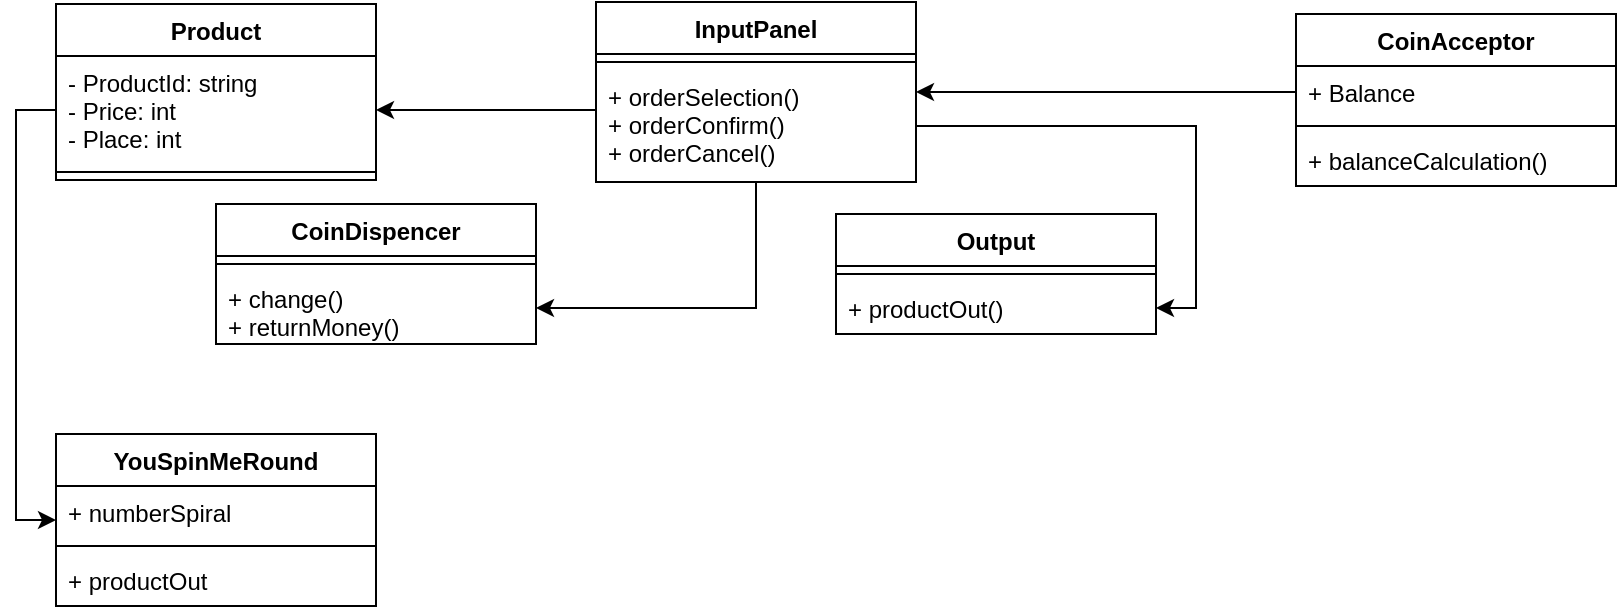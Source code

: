 <mxfile version="13.9.7" type="github">
  <diagram id="C5RBs43oDa-KdzZeNtuy" name="Page-1">
    <mxGraphModel dx="1171" dy="668" grid="1" gridSize="10" guides="1" tooltips="1" connect="1" arrows="1" fold="1" page="1" pageScale="1" pageWidth="1169" pageHeight="827" math="0" shadow="0">
      <root>
        <mxCell id="WIyWlLk6GJQsqaUBKTNV-0" />
        <mxCell id="WIyWlLk6GJQsqaUBKTNV-1" parent="WIyWlLk6GJQsqaUBKTNV-0" />
        <mxCell id="UWPIel1p9HqbVAjLbURP-1" value="Product" style="swimlane;fontStyle=1;align=center;verticalAlign=top;childLayout=stackLayout;horizontal=1;startSize=26;horizontalStack=0;resizeParent=1;resizeParentMax=0;resizeLast=0;collapsible=1;marginBottom=0;shadow=0;" parent="WIyWlLk6GJQsqaUBKTNV-1" vertex="1">
          <mxGeometry x="200" y="75" width="160" height="88" as="geometry" />
        </mxCell>
        <mxCell id="UWPIel1p9HqbVAjLbURP-2" value="- ProductId: string&#xa;- Price: int&#xa;- Place: int" style="text;strokeColor=none;fillColor=none;align=left;verticalAlign=top;spacingLeft=4;spacingRight=4;overflow=hidden;rotatable=0;points=[[0,0.5],[1,0.5]];portConstraint=eastwest;shadow=0;" parent="UWPIel1p9HqbVAjLbURP-1" vertex="1">
          <mxGeometry y="26" width="160" height="54" as="geometry" />
        </mxCell>
        <mxCell id="UWPIel1p9HqbVAjLbURP-3" value="" style="line;strokeWidth=1;fillColor=none;align=left;verticalAlign=middle;spacingTop=-1;spacingLeft=3;spacingRight=3;rotatable=0;labelPosition=right;points=[];portConstraint=eastwest;shadow=0;" parent="UWPIel1p9HqbVAjLbURP-1" vertex="1">
          <mxGeometry y="80" width="160" height="8" as="geometry" />
        </mxCell>
        <mxCell id="U9U5wnXNrU52PFbd3Pyl-5" style="edgeStyle=orthogonalEdgeStyle;rounded=0;orthogonalLoop=1;jettySize=auto;html=1;entryX=1;entryY=0.5;entryDx=0;entryDy=0;" edge="1" parent="WIyWlLk6GJQsqaUBKTNV-1" source="UWPIel1p9HqbVAjLbURP-21" target="UWPIel1p9HqbVAjLbURP-71">
          <mxGeometry relative="1" as="geometry" />
        </mxCell>
        <mxCell id="UWPIel1p9HqbVAjLbURP-21" value="InputPanel" style="swimlane;fontStyle=1;align=center;verticalAlign=top;childLayout=stackLayout;horizontal=1;startSize=26;horizontalStack=0;resizeParent=1;resizeParentMax=0;resizeLast=0;collapsible=1;marginBottom=0;shadow=0;" parent="WIyWlLk6GJQsqaUBKTNV-1" vertex="1">
          <mxGeometry x="470" y="74" width="160" height="90" as="geometry" />
        </mxCell>
        <mxCell id="UWPIel1p9HqbVAjLbURP-23" value="" style="line;strokeWidth=1;fillColor=none;align=left;verticalAlign=middle;spacingTop=-1;spacingLeft=3;spacingRight=3;rotatable=0;labelPosition=right;points=[];portConstraint=eastwest;shadow=0;" parent="UWPIel1p9HqbVAjLbURP-21" vertex="1">
          <mxGeometry y="26" width="160" height="8" as="geometry" />
        </mxCell>
        <mxCell id="UWPIel1p9HqbVAjLbURP-24" value="+ orderSelection()&#xa;+ orderConfirm()&#xa;+ orderCancel()" style="text;strokeColor=none;fillColor=none;align=left;verticalAlign=top;spacingLeft=4;spacingRight=4;overflow=hidden;rotatable=0;points=[[0,0.5],[1,0.5]];portConstraint=eastwest;shadow=0;" parent="UWPIel1p9HqbVAjLbURP-21" vertex="1">
          <mxGeometry y="34" width="160" height="56" as="geometry" />
        </mxCell>
        <mxCell id="UWPIel1p9HqbVAjLbURP-25" value="CoinAcceptor" style="swimlane;fontStyle=1;align=center;verticalAlign=top;childLayout=stackLayout;horizontal=1;startSize=26;horizontalStack=0;resizeParent=1;resizeParentMax=0;resizeLast=0;collapsible=1;marginBottom=0;shadow=0;" parent="WIyWlLk6GJQsqaUBKTNV-1" vertex="1">
          <mxGeometry x="820" y="80" width="160" height="86" as="geometry" />
        </mxCell>
        <mxCell id="UWPIel1p9HqbVAjLbURP-26" value="+ Balance" style="text;strokeColor=none;fillColor=none;align=left;verticalAlign=top;spacingLeft=4;spacingRight=4;overflow=hidden;rotatable=0;points=[[0,0.5],[1,0.5]];portConstraint=eastwest;shadow=0;" parent="UWPIel1p9HqbVAjLbURP-25" vertex="1">
          <mxGeometry y="26" width="160" height="26" as="geometry" />
        </mxCell>
        <mxCell id="UWPIel1p9HqbVAjLbURP-27" value="" style="line;strokeWidth=1;fillColor=none;align=left;verticalAlign=middle;spacingTop=-1;spacingLeft=3;spacingRight=3;rotatable=0;labelPosition=right;points=[];portConstraint=eastwest;shadow=0;" parent="UWPIel1p9HqbVAjLbURP-25" vertex="1">
          <mxGeometry y="52" width="160" height="8" as="geometry" />
        </mxCell>
        <mxCell id="UWPIel1p9HqbVAjLbURP-28" value="+ balanceCalculation()" style="text;strokeColor=none;fillColor=none;align=left;verticalAlign=top;spacingLeft=4;spacingRight=4;overflow=hidden;rotatable=0;points=[[0,0.5],[1,0.5]];portConstraint=eastwest;shadow=0;" parent="UWPIel1p9HqbVAjLbURP-25" vertex="1">
          <mxGeometry y="60" width="160" height="26" as="geometry" />
        </mxCell>
        <mxCell id="UWPIel1p9HqbVAjLbURP-29" value="Output" style="swimlane;fontStyle=1;align=center;verticalAlign=top;childLayout=stackLayout;horizontal=1;startSize=26;horizontalStack=0;resizeParent=1;resizeParentMax=0;resizeLast=0;collapsible=1;marginBottom=0;shadow=0;" parent="WIyWlLk6GJQsqaUBKTNV-1" vertex="1">
          <mxGeometry x="590" y="180" width="160" height="60" as="geometry" />
        </mxCell>
        <mxCell id="UWPIel1p9HqbVAjLbURP-31" value="" style="line;strokeWidth=1;fillColor=none;align=left;verticalAlign=middle;spacingTop=-1;spacingLeft=3;spacingRight=3;rotatable=0;labelPosition=right;points=[];portConstraint=eastwest;shadow=0;" parent="UWPIel1p9HqbVAjLbURP-29" vertex="1">
          <mxGeometry y="26" width="160" height="8" as="geometry" />
        </mxCell>
        <mxCell id="UWPIel1p9HqbVAjLbURP-32" value="+ productOut()" style="text;strokeColor=none;fillColor=none;align=left;verticalAlign=top;spacingLeft=4;spacingRight=4;overflow=hidden;rotatable=0;points=[[0,0.5],[1,0.5]];portConstraint=eastwest;shadow=0;" parent="UWPIel1p9HqbVAjLbURP-29" vertex="1">
          <mxGeometry y="34" width="160" height="26" as="geometry" />
        </mxCell>
        <mxCell id="UWPIel1p9HqbVAjLbURP-68" value="CoinDispencer" style="swimlane;fontStyle=1;align=center;verticalAlign=top;childLayout=stackLayout;horizontal=1;startSize=26;horizontalStack=0;resizeParent=1;resizeParentMax=0;resizeLast=0;collapsible=1;marginBottom=0;shadow=0;strokeWidth=1;" parent="WIyWlLk6GJQsqaUBKTNV-1" vertex="1">
          <mxGeometry x="280" y="175" width="160" height="70" as="geometry" />
        </mxCell>
        <mxCell id="UWPIel1p9HqbVAjLbURP-70" value="" style="line;strokeWidth=1;fillColor=none;align=left;verticalAlign=middle;spacingTop=-1;spacingLeft=3;spacingRight=3;rotatable=0;labelPosition=right;points=[];portConstraint=eastwest;" parent="UWPIel1p9HqbVAjLbURP-68" vertex="1">
          <mxGeometry y="26" width="160" height="8" as="geometry" />
        </mxCell>
        <mxCell id="UWPIel1p9HqbVAjLbURP-71" value="+ change()&#xa;+ returnMoney()" style="text;strokeColor=none;fillColor=none;align=left;verticalAlign=top;spacingLeft=4;spacingRight=4;overflow=hidden;rotatable=0;points=[[0,0.5],[1,0.5]];portConstraint=eastwest;" parent="UWPIel1p9HqbVAjLbURP-68" vertex="1">
          <mxGeometry y="34" width="160" height="36" as="geometry" />
        </mxCell>
        <mxCell id="U9U5wnXNrU52PFbd3Pyl-2" style="edgeStyle=orthogonalEdgeStyle;rounded=0;orthogonalLoop=1;jettySize=auto;html=1;exitX=0;exitY=0.5;exitDx=0;exitDy=0;entryX=1;entryY=0.5;entryDx=0;entryDy=0;" edge="1" parent="WIyWlLk6GJQsqaUBKTNV-1" source="UWPIel1p9HqbVAjLbURP-24" target="UWPIel1p9HqbVAjLbURP-2">
          <mxGeometry relative="1" as="geometry">
            <Array as="points">
              <mxPoint x="470" y="128" />
            </Array>
          </mxGeometry>
        </mxCell>
        <mxCell id="U9U5wnXNrU52PFbd3Pyl-3" style="edgeStyle=orthogonalEdgeStyle;rounded=0;orthogonalLoop=1;jettySize=auto;html=1;exitX=0;exitY=0.5;exitDx=0;exitDy=0;entryX=1;entryY=0.5;entryDx=0;entryDy=0;" edge="1" parent="WIyWlLk6GJQsqaUBKTNV-1" source="UWPIel1p9HqbVAjLbURP-26" target="UWPIel1p9HqbVAjLbURP-21">
          <mxGeometry relative="1" as="geometry" />
        </mxCell>
        <mxCell id="U9U5wnXNrU52PFbd3Pyl-4" style="edgeStyle=orthogonalEdgeStyle;rounded=0;orthogonalLoop=1;jettySize=auto;html=1;exitX=1;exitY=0.5;exitDx=0;exitDy=0;entryX=1;entryY=0.5;entryDx=0;entryDy=0;" edge="1" parent="WIyWlLk6GJQsqaUBKTNV-1" source="UWPIel1p9HqbVAjLbURP-24" target="UWPIel1p9HqbVAjLbURP-32">
          <mxGeometry relative="1" as="geometry" />
        </mxCell>
        <mxCell id="U9U5wnXNrU52PFbd3Pyl-6" value="YouSpinMeRound" style="swimlane;fontStyle=1;align=center;verticalAlign=top;childLayout=stackLayout;horizontal=1;startSize=26;horizontalStack=0;resizeParent=1;resizeParentMax=0;resizeLast=0;collapsible=1;marginBottom=0;" vertex="1" parent="WIyWlLk6GJQsqaUBKTNV-1">
          <mxGeometry x="200" y="290" width="160" height="86" as="geometry" />
        </mxCell>
        <mxCell id="U9U5wnXNrU52PFbd3Pyl-7" value="+ numberSpiral" style="text;strokeColor=none;fillColor=none;align=left;verticalAlign=top;spacingLeft=4;spacingRight=4;overflow=hidden;rotatable=0;points=[[0,0.5],[1,0.5]];portConstraint=eastwest;" vertex="1" parent="U9U5wnXNrU52PFbd3Pyl-6">
          <mxGeometry y="26" width="160" height="26" as="geometry" />
        </mxCell>
        <mxCell id="U9U5wnXNrU52PFbd3Pyl-8" value="" style="line;strokeWidth=1;fillColor=none;align=left;verticalAlign=middle;spacingTop=-1;spacingLeft=3;spacingRight=3;rotatable=0;labelPosition=right;points=[];portConstraint=eastwest;" vertex="1" parent="U9U5wnXNrU52PFbd3Pyl-6">
          <mxGeometry y="52" width="160" height="8" as="geometry" />
        </mxCell>
        <mxCell id="U9U5wnXNrU52PFbd3Pyl-9" value="+ productOut" style="text;strokeColor=none;fillColor=none;align=left;verticalAlign=top;spacingLeft=4;spacingRight=4;overflow=hidden;rotatable=0;points=[[0,0.5],[1,0.5]];portConstraint=eastwest;" vertex="1" parent="U9U5wnXNrU52PFbd3Pyl-6">
          <mxGeometry y="60" width="160" height="26" as="geometry" />
        </mxCell>
        <mxCell id="U9U5wnXNrU52PFbd3Pyl-10" style="edgeStyle=orthogonalEdgeStyle;rounded=0;orthogonalLoop=1;jettySize=auto;html=1;exitX=0;exitY=0.5;exitDx=0;exitDy=0;entryX=0;entryY=0.5;entryDx=0;entryDy=0;" edge="1" parent="WIyWlLk6GJQsqaUBKTNV-1" source="UWPIel1p9HqbVAjLbURP-2" target="U9U5wnXNrU52PFbd3Pyl-6">
          <mxGeometry relative="1" as="geometry" />
        </mxCell>
      </root>
    </mxGraphModel>
  </diagram>
</mxfile>
